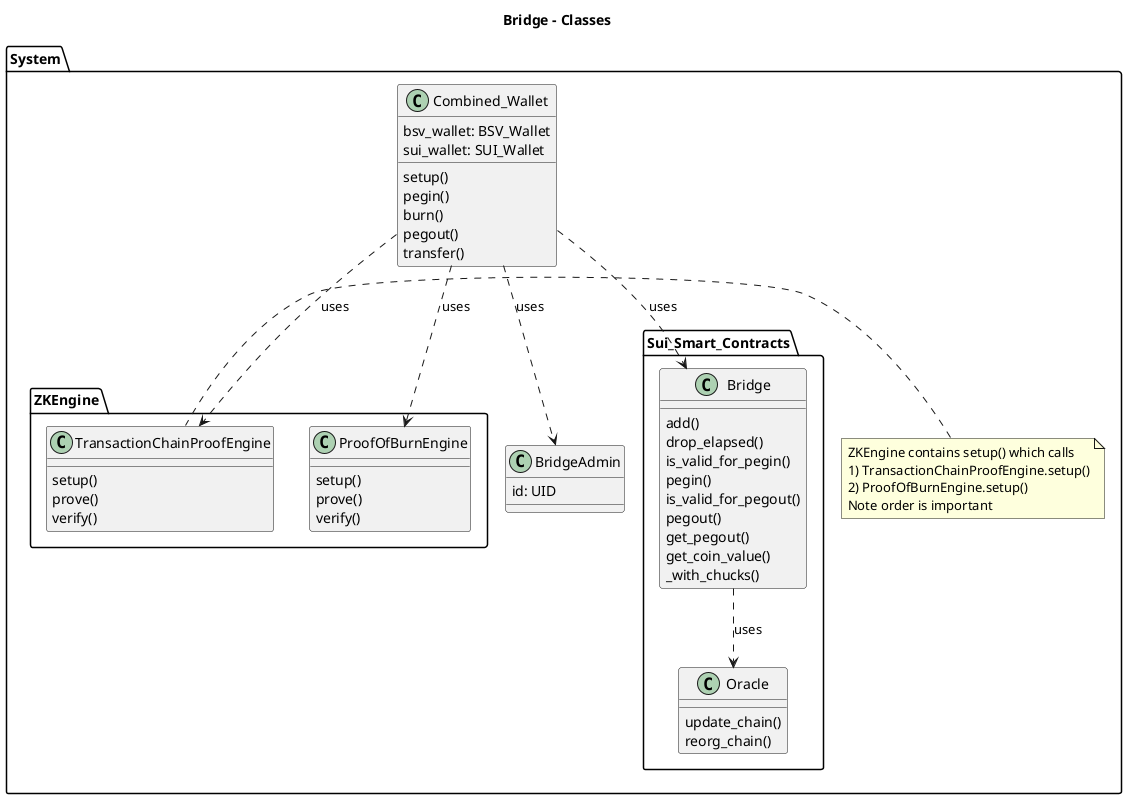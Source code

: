 @startuml
title Bridge - Classes


Package System {

Class Combined_Wallet {
    bsv_wallet: BSV_Wallet
    sui_wallet: SUI_Wallet 

    setup()
    pegin()
    burn()
    pegout()
    transfer()
 }
  


 Package ZKEngine {
 
    Class ProofOfBurnEngine {
        setup()
        prove()
        verify()
    }

    Class TransactionChainProofEngine {
        setup()
        prove()
        verify()
    }

    
} 
note left 
ZKEngine contains setup() which calls
1) TransactionChainProofEngine.setup()
2) ProofOfBurnEngine.setup()
Note order is important
end note   
    
    Class BridgeAdmin {
        id: UID

    }


    Package Sui_Smart_Contracts {
        Class Oracle {
            update_chain()
            reorg_chain()
        }

        Class Bridge {
            add()
            drop_elapsed()
            is_valid_for_pegin()
            pegin()
            is_valid_for_pegout()
            pegout()
            get_pegout()
            get_coin_value()
            _with_chucks()
        }
    }

}

Combined_Wallet ..> ProofOfBurnEngine: uses
Combined_Wallet ..> TransactionChainProofEngine: uses

Combined_Wallet ..> Bridge: uses
Combined_Wallet ..> BridgeAdmin: uses
Bridge ..> Oracle: uses

@enduml